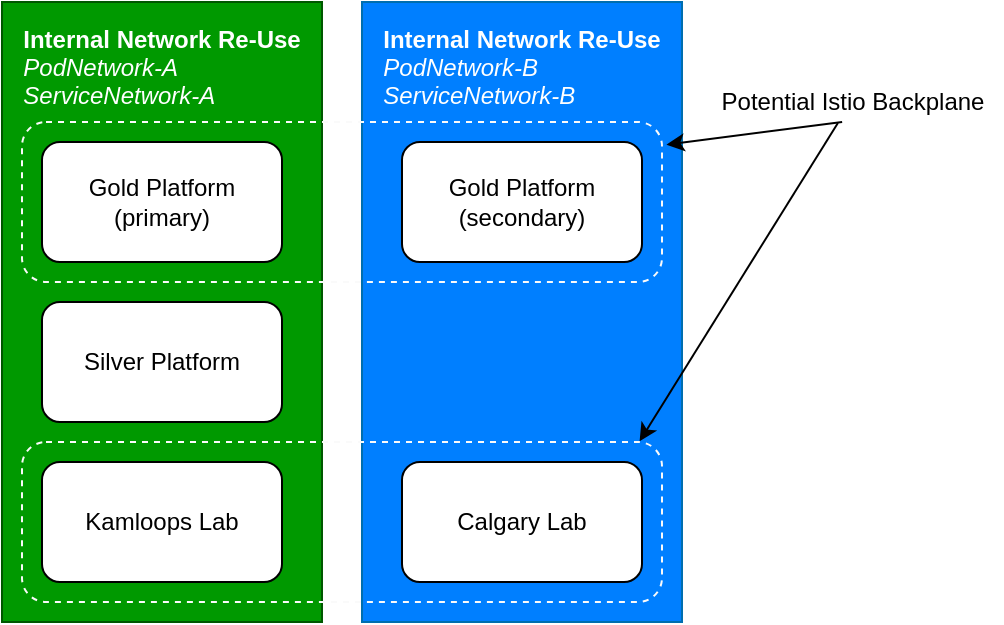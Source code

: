 <mxfile version="13.1.3">
    <diagram id="6hGFLwfOUW9BJ-s0fimq" name="Page-1">
        <mxGraphModel dx="753" dy="728" grid="1" gridSize="10" guides="1" tooltips="1" connect="1" arrows="1" fold="1" page="1" pageScale="1" pageWidth="827" pageHeight="1169" math="0" shadow="0">
            <root>
                <mxCell id="0"/>
                <mxCell id="1" parent="0"/>
                <mxCell id="19" value="&lt;b&gt;Internal Network Re-Use&lt;/b&gt;&lt;br&gt;&lt;div style=&quot;text-align: left&quot;&gt;&lt;span&gt;&lt;i&gt;PodNetwork-B&lt;/i&gt;&lt;/span&gt;&lt;/div&gt;&lt;div style=&quot;text-align: left&quot;&gt;&lt;span&gt;&lt;i&gt;ServiceNetwork-B&lt;/i&gt;&lt;/span&gt;&lt;/div&gt;&lt;div style=&quot;text-align: left&quot;&gt;&lt;br&gt;&lt;/div&gt;&lt;br&gt;&lt;br&gt;&lt;br&gt;&lt;br&gt;&lt;br&gt;&lt;br&gt;&lt;br&gt;&lt;br&gt;&lt;br&gt;&lt;br&gt;&lt;br&gt;&lt;br&gt;&lt;br&gt;&lt;br&gt;&lt;br&gt;&lt;br&gt;" style="rounded=0;whiteSpace=wrap;html=1;fillColor=#007FFF;strokeColor=#006EAF;fontColor=#ffffff;" vertex="1" parent="1">
                    <mxGeometry x="340" y="70" width="160" height="310" as="geometry"/>
                </mxCell>
                <mxCell id="9" value="&lt;b&gt;Internal Network Re-Use&lt;/b&gt;&lt;br&gt;&lt;div style=&quot;text-align: left&quot;&gt;&lt;span&gt;&lt;i&gt;PodNetwork-A&lt;/i&gt;&lt;/span&gt;&lt;/div&gt;&lt;div style=&quot;text-align: left&quot;&gt;&lt;span&gt;&lt;i&gt;ServiceNetwork-A&lt;/i&gt;&lt;/span&gt;&lt;/div&gt;&lt;div style=&quot;text-align: left&quot;&gt;&lt;br&gt;&lt;/div&gt;&lt;br&gt;&lt;br&gt;&lt;br&gt;&lt;br&gt;&lt;br&gt;&lt;br&gt;&lt;br&gt;&lt;br&gt;&lt;br&gt;&lt;br&gt;&lt;br&gt;&lt;br&gt;&lt;br&gt;&lt;br&gt;&lt;br&gt;&lt;br&gt;" style="rounded=0;whiteSpace=wrap;html=1;fillColor=#009900;strokeColor=#005700;fontColor=#ffffff;" parent="1" vertex="1">
                    <mxGeometry x="160" y="70" width="160" height="310" as="geometry"/>
                </mxCell>
                <mxCell id="17" value="" style="rounded=1;whiteSpace=wrap;html=1;strokeColor=#FAFAFA;dashed=1;fillColor=none;" parent="1" vertex="1">
                    <mxGeometry x="170" y="290" width="320" height="80" as="geometry"/>
                </mxCell>
                <mxCell id="11" value="" style="rounded=1;whiteSpace=wrap;html=1;strokeColor=#FAFAFA;dashed=1;fillColor=none;" parent="1" vertex="1">
                    <mxGeometry x="170" y="130" width="320" height="80" as="geometry"/>
                </mxCell>
                <mxCell id="3" value="Silver Platform" style="rounded=1;whiteSpace=wrap;html=1;" parent="1" vertex="1">
                    <mxGeometry x="180" y="220" width="120" height="60" as="geometry"/>
                </mxCell>
                <mxCell id="4" value="Gold Platform&lt;br&gt;(primary)" style="rounded=1;whiteSpace=wrap;html=1;" parent="1" vertex="1">
                    <mxGeometry x="180" y="140" width="120" height="60" as="geometry"/>
                </mxCell>
                <mxCell id="5" value="Gold Platform&lt;br&gt;(secondary)" style="rounded=1;whiteSpace=wrap;html=1;" parent="1" vertex="1">
                    <mxGeometry x="360" y="140" width="120" height="60" as="geometry"/>
                </mxCell>
                <mxCell id="6" value="Kamloops Lab" style="rounded=1;whiteSpace=wrap;html=1;" parent="1" vertex="1">
                    <mxGeometry x="180" y="300" width="120" height="60" as="geometry"/>
                </mxCell>
                <mxCell id="7" value="Calgary Lab" style="rounded=1;whiteSpace=wrap;html=1;" parent="1" vertex="1">
                    <mxGeometry x="360" y="300" width="120" height="60" as="geometry"/>
                </mxCell>
                <mxCell id="14" value="" style="endArrow=classic;html=1;entryX=1.007;entryY=0.142;entryDx=0;entryDy=0;entryPerimeter=0;exitX=0.467;exitY=1;exitDx=0;exitDy=0;exitPerimeter=0;" parent="1" source="16" target="11" edge="1">
                    <mxGeometry width="50" height="50" relative="1" as="geometry">
                        <mxPoint x="540" y="120" as="sourcePoint"/>
                        <mxPoint x="590" y="90" as="targetPoint"/>
                    </mxGeometry>
                </mxCell>
                <mxCell id="16" value="Potential Istio Backplane" style="text;html=1;align=center;verticalAlign=middle;resizable=0;points=[];autosize=1;" parent="1" vertex="1">
                    <mxGeometry x="510" y="110" width="150" height="20" as="geometry"/>
                </mxCell>
                <mxCell id="18" value="" style="endArrow=classic;html=1;exitX=0.453;exitY=1.025;exitDx=0;exitDy=0;exitPerimeter=0;entryX=0.965;entryY=-0.004;entryDx=0;entryDy=0;entryPerimeter=0;" parent="1" source="16" target="17" edge="1">
                    <mxGeometry width="50" height="50" relative="1" as="geometry">
                        <mxPoint x="560" y="300" as="sourcePoint"/>
                        <mxPoint x="610" y="250" as="targetPoint"/>
                    </mxGeometry>
                </mxCell>
            </root>
        </mxGraphModel>
    </diagram>
</mxfile>